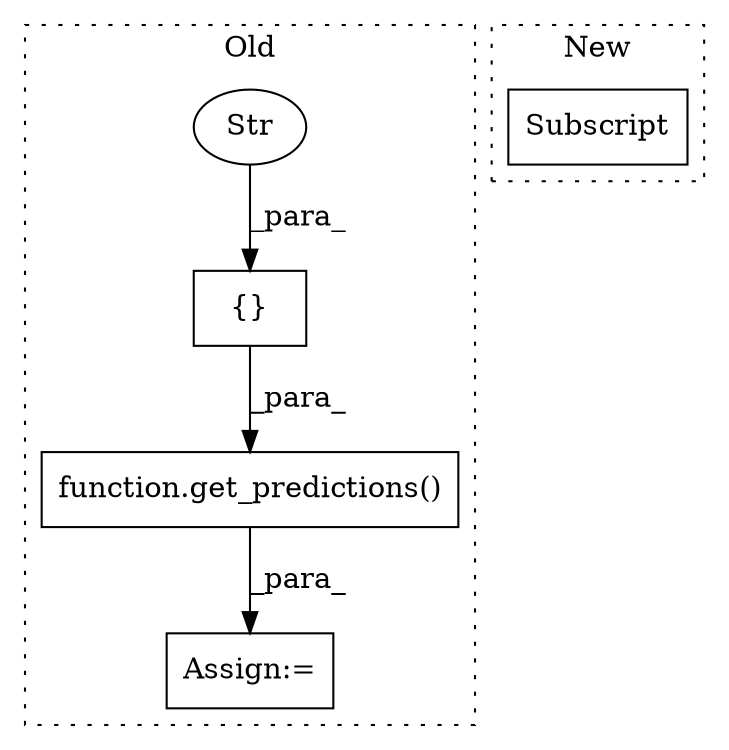 digraph G {
subgraph cluster0 {
1 [label="function.get_predictions()" a="75" s="3423,3559" l="25,7" shape="box"];
3 [label="{}" a="59" s="3539,3558" l="1,0" shape="box"];
4 [label="Str" a="66" s="3548" l="10" shape="ellipse"];
5 [label="Assign:=" a="68" s="3420" l="3" shape="box"];
label = "Old";
style="dotted";
}
subgraph cluster1 {
2 [label="Subscript" a="63" s="2068,0" l="12,0" shape="box"];
label = "New";
style="dotted";
}
1 -> 5 [label="_para_"];
3 -> 1 [label="_para_"];
4 -> 3 [label="_para_"];
}